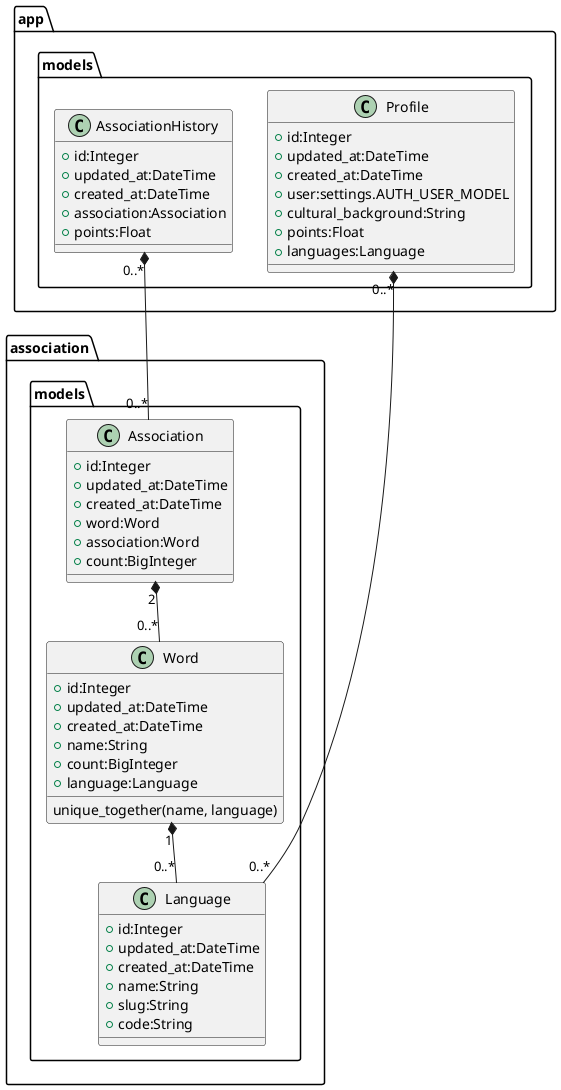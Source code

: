 @startuml

class association.models.Language {
    +id:Integer
    +updated_at:DateTime
    +created_at:DateTime
    +name:String
    +slug:String
    +code:String
}

class association.models.Word {
    +id:Integer
    +updated_at:DateTime
    +created_at:DateTime
    +name:String
    +count:BigInteger
    +language:Language
    unique_together(name, language)
}

class association.models.Association {
    +id:Integer
    +updated_at:DateTime
    +created_at:DateTime
    +word:Word
    +association:Word
    +count:BigInteger
}

class app.models.Profile {
    +id:Integer
    +updated_at:DateTime
    +created_at:DateTime
    +user:settings.AUTH_USER_MODEL
    +cultural_background:String
    +points:Float
    +languages:Language
}

class app.models.AssociationHistory {
    +id:Integer
    +updated_at:DateTime
    +created_at:DateTime
    +association:Association
    +points:Float
}

app.models.AssociationHistory "0..*" *-- "0..*" association.models.Association
app.models.Profile "0..*" *-- "0..*" association.models.Language
association.models.Association "2" *-- "0..*" association.models.Word
association.models.Word "1" *-- "0..*" association.models.Language

@enduml
